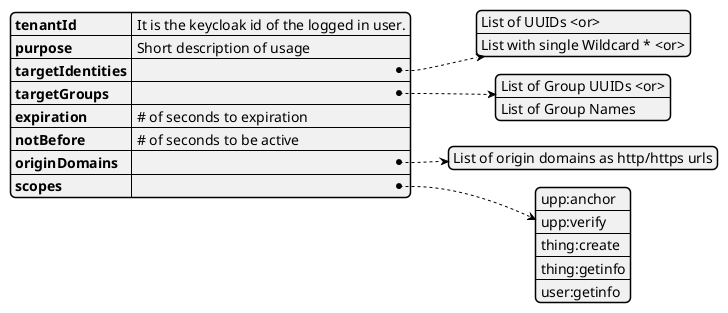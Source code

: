 @startjson
{
  "tenantId": "It is the keycloak id of the logged in user.",
  "purpose":"Short description of usage",
  "targetIdentities":["List of UUIDs <or>", "List with single Wildcard * <or>"],
  "targetGroups": ["List of Group UUIDs <or>", "List of Group Names"],
  "expiration": "# of seconds to expiration",
  "notBefore": "# of seconds to be active",
  "originDomains": ["List of origin domains as http/https urls"],
  "scopes": [
    "upp:anchor",
    "upp:verify",
    "thing:create",
    "thing:getinfo",
    "user:getinfo"
  ]
}
@endjson
